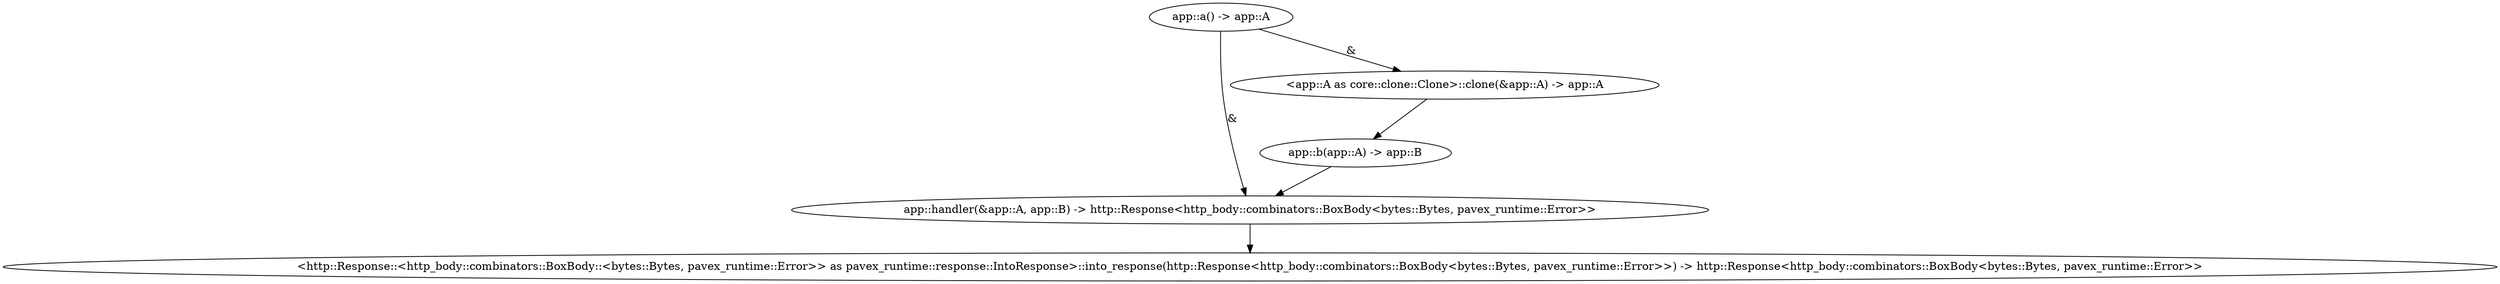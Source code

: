 digraph "GET /home" {
    0 [ label = "app::handler(&app::A, app::B) -> http::Response<http_body::combinators::BoxBody<bytes::Bytes, pavex_runtime::Error>>"]
    1 [ label = "app::b(app::A) -> app::B"]
    2 [ label = "app::a() -> app::A"]
    3 [ label = "<http::Response::<http_body::combinators::BoxBody::<bytes::Bytes, pavex_runtime::Error>> as pavex_runtime::response::IntoResponse>::into_response(http::Response<http_body::combinators::BoxBody<bytes::Bytes, pavex_runtime::Error>>) -> http::Response<http_body::combinators::BoxBody<bytes::Bytes, pavex_runtime::Error>>"]
    4 [ label = "<app::A as core::clone::Clone>::clone(&app::A) -> app::A"]
    1 -> 0 [ ]
    2 -> 0 [ label = "&"]
    0 -> 3 [ ]
    2 -> 4 [ label = "&"]
    4 -> 1 [ ]
}
digraph app_state {
    0 [ label = "crate::ApplicationState() -> crate::ApplicationState"]
}